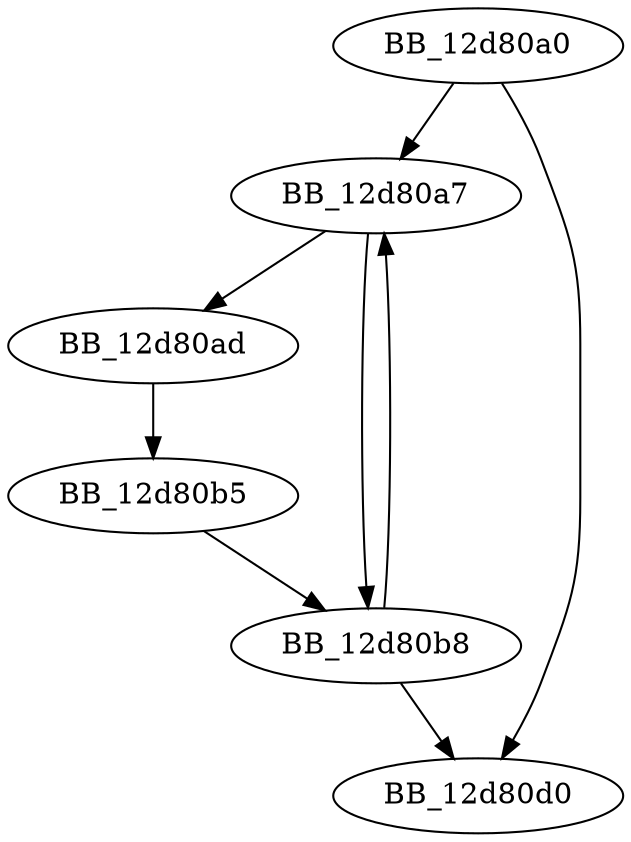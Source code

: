 DiGraph sub_12D80A0{
BB_12d80a0->BB_12d80a7
BB_12d80a0->BB_12d80d0
BB_12d80a7->BB_12d80ad
BB_12d80a7->BB_12d80b8
BB_12d80ad->BB_12d80b5
BB_12d80b5->BB_12d80b8
BB_12d80b8->BB_12d80a7
BB_12d80b8->BB_12d80d0
}
